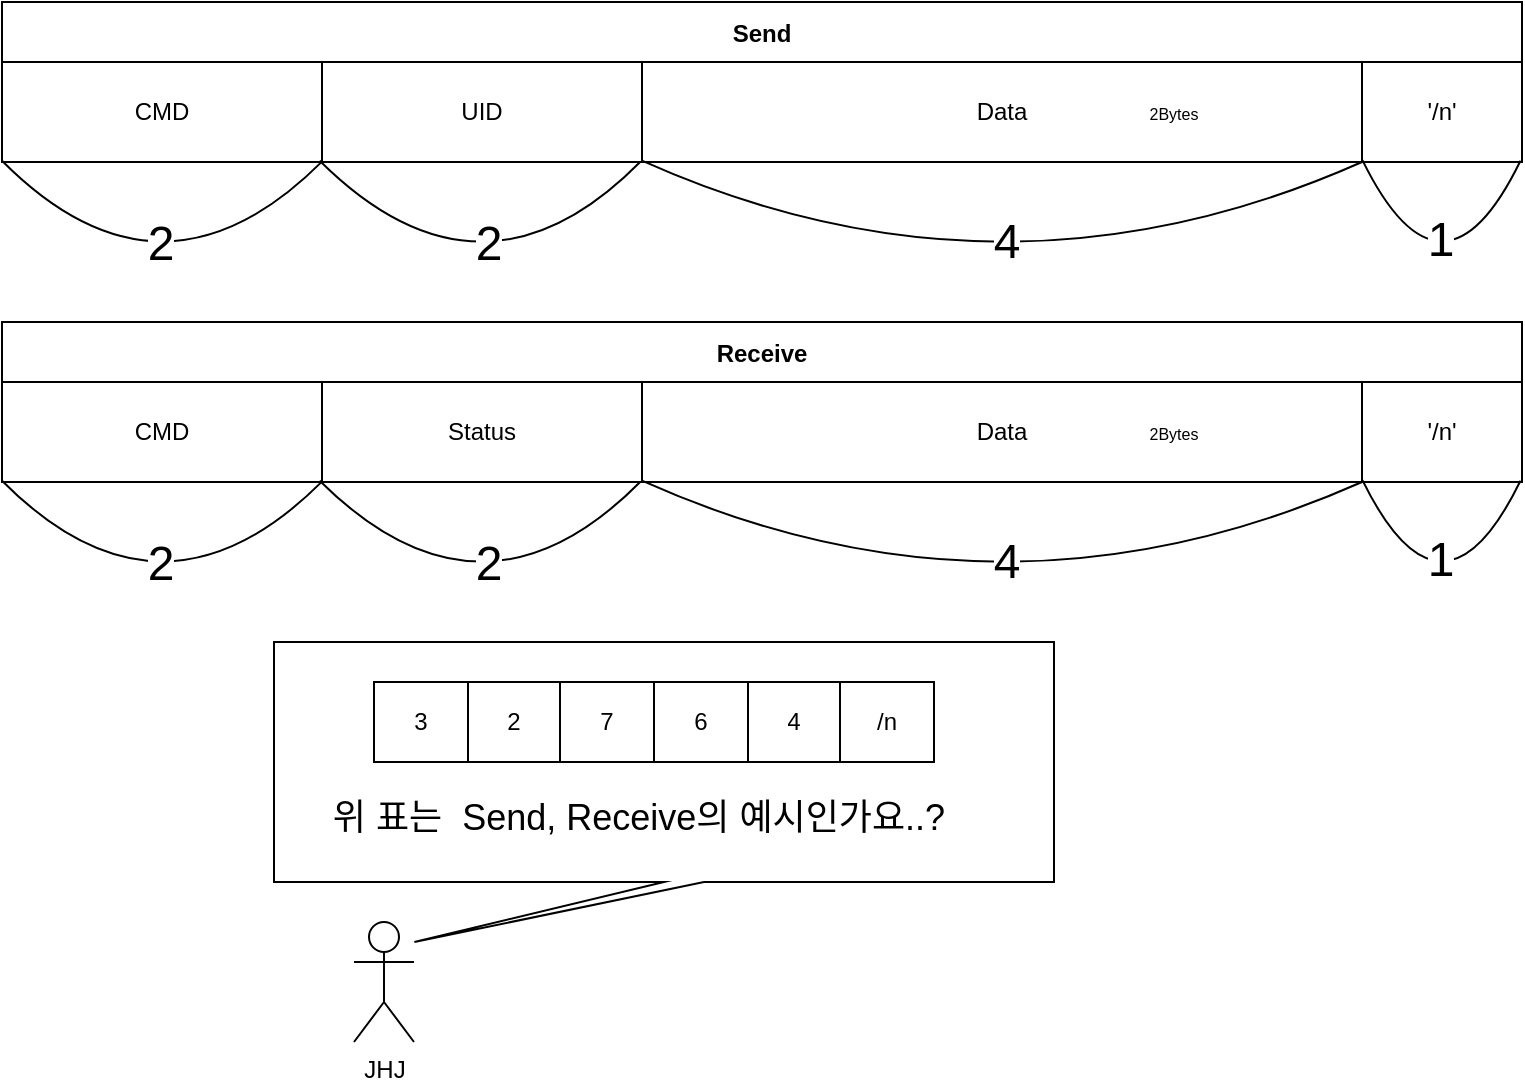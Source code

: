 <mxfile version="24.2.5" type="github">
  <diagram name="Page-1" id="c30xG0MomiJ2FhsdvwjQ">
    <mxGraphModel dx="879" dy="554" grid="1" gridSize="10" guides="1" tooltips="1" connect="1" arrows="1" fold="1" page="1" pageScale="1" pageWidth="827" pageHeight="1169" math="0" shadow="0">
      <root>
        <mxCell id="0" />
        <mxCell id="1" parent="0" />
        <mxCell id="0k-9jJ-6tV__cXoMJIVG-8" value="Send" style="shape=table;startSize=30;container=1;collapsible=0;childLayout=tableLayout;fontStyle=1" vertex="1" parent="1">
          <mxGeometry x="34" y="40" width="760" height="80" as="geometry" />
        </mxCell>
        <mxCell id="0k-9jJ-6tV__cXoMJIVG-9" value="" style="shape=tableRow;horizontal=0;startSize=0;swimlaneHead=0;swimlaneBody=0;strokeColor=inherit;top=0;left=0;bottom=0;right=0;collapsible=0;dropTarget=0;fillColor=none;points=[[0,0.5],[1,0.5]];portConstraint=eastwest;" vertex="1" parent="0k-9jJ-6tV__cXoMJIVG-8">
          <mxGeometry y="30" width="760" height="50" as="geometry" />
        </mxCell>
        <mxCell id="0k-9jJ-6tV__cXoMJIVG-10" value="CMD" style="shape=partialRectangle;html=1;whiteSpace=wrap;connectable=0;strokeColor=inherit;overflow=hidden;fillColor=none;top=0;left=0;bottom=0;right=0;pointerEvents=1;" vertex="1" parent="0k-9jJ-6tV__cXoMJIVG-9">
          <mxGeometry width="160" height="50" as="geometry">
            <mxRectangle width="160" height="50" as="alternateBounds" />
          </mxGeometry>
        </mxCell>
        <mxCell id="0k-9jJ-6tV__cXoMJIVG-11" value="UID" style="shape=partialRectangle;html=1;whiteSpace=wrap;connectable=0;strokeColor=inherit;overflow=hidden;fillColor=none;top=0;left=0;bottom=0;right=0;pointerEvents=1;" vertex="1" parent="0k-9jJ-6tV__cXoMJIVG-9">
          <mxGeometry x="160" width="160" height="50" as="geometry">
            <mxRectangle width="160" height="50" as="alternateBounds" />
          </mxGeometry>
        </mxCell>
        <mxCell id="0k-9jJ-6tV__cXoMJIVG-12" value="Data" style="shape=partialRectangle;html=1;whiteSpace=wrap;connectable=0;strokeColor=inherit;overflow=hidden;fillColor=none;top=0;left=0;bottom=0;right=0;pointerEvents=1;" vertex="1" parent="0k-9jJ-6tV__cXoMJIVG-9">
          <mxGeometry x="320" width="360" height="50" as="geometry">
            <mxRectangle width="360" height="50" as="alternateBounds" />
          </mxGeometry>
        </mxCell>
        <mxCell id="0k-9jJ-6tV__cXoMJIVG-13" value="&#39;/n&#39;" style="shape=partialRectangle;html=1;whiteSpace=wrap;connectable=0;strokeColor=inherit;overflow=hidden;fillColor=none;top=0;left=0;bottom=0;right=0;pointerEvents=1;" vertex="1" parent="0k-9jJ-6tV__cXoMJIVG-9">
          <mxGeometry x="680" width="80" height="50" as="geometry">
            <mxRectangle width="80" height="50" as="alternateBounds" />
          </mxGeometry>
        </mxCell>
        <mxCell id="0k-9jJ-6tV__cXoMJIVG-14" value="" style="endArrow=none;html=1;rounded=0;exitX=0;exitY=0.987;exitDx=0;exitDy=0;exitPerimeter=0;entryX=0.211;entryY=0.989;entryDx=0;entryDy=0;entryPerimeter=0;elbow=vertical;curved=1;" edge="1" parent="0k-9jJ-6tV__cXoMJIVG-8" source="0k-9jJ-6tV__cXoMJIVG-9" target="0k-9jJ-6tV__cXoMJIVG-9">
          <mxGeometry width="50" height="50" relative="1" as="geometry">
            <mxPoint x="350" y="150" as="sourcePoint" />
            <mxPoint x="400" y="100" as="targetPoint" />
            <Array as="points">
              <mxPoint x="80" y="160" />
            </Array>
          </mxGeometry>
        </mxCell>
        <mxCell id="0k-9jJ-6tV__cXoMJIVG-15" value="&lt;font style=&quot;font-size: 24px;&quot;&gt;2&lt;/font&gt;" style="edgeLabel;html=1;align=center;verticalAlign=middle;resizable=0;points=[];" vertex="1" connectable="0" parent="0k-9jJ-6tV__cXoMJIVG-14">
          <mxGeometry x="-0.279" y="24" relative="1" as="geometry">
            <mxPoint x="4" as="offset" />
          </mxGeometry>
        </mxCell>
        <mxCell id="0k-9jJ-6tV__cXoMJIVG-16" value="" style="endArrow=none;html=1;rounded=0;exitX=0.209;exitY=0.987;exitDx=0;exitDy=0;exitPerimeter=0;entryX=0.42;entryY=0.997;entryDx=0;entryDy=0;entryPerimeter=0;curved=1;" edge="1" parent="0k-9jJ-6tV__cXoMJIVG-8" source="0k-9jJ-6tV__cXoMJIVG-9" target="0k-9jJ-6tV__cXoMJIVG-9">
          <mxGeometry width="50" height="50" relative="1" as="geometry">
            <mxPoint x="360" y="70" as="sourcePoint" />
            <mxPoint x="410" y="20" as="targetPoint" />
            <Array as="points">
              <mxPoint x="240" y="160" />
            </Array>
          </mxGeometry>
        </mxCell>
        <mxCell id="0k-9jJ-6tV__cXoMJIVG-17" value="&lt;font style=&quot;font-size: 24px;&quot;&gt;2&lt;/font&gt;" style="edgeLabel;html=1;align=center;verticalAlign=middle;resizable=0;points=[];" vertex="1" connectable="0" parent="0k-9jJ-6tV__cXoMJIVG-16">
          <mxGeometry x="0.267" y="26" relative="1" as="geometry">
            <mxPoint as="offset" />
          </mxGeometry>
        </mxCell>
        <mxCell id="0k-9jJ-6tV__cXoMJIVG-18" value="" style="endArrow=none;html=1;rounded=0;exitX=0.421;exitY=0.987;exitDx=0;exitDy=0;exitPerimeter=0;curved=1;" edge="1" parent="0k-9jJ-6tV__cXoMJIVG-8" source="0k-9jJ-6tV__cXoMJIVG-9">
          <mxGeometry width="50" height="50" relative="1" as="geometry">
            <mxPoint x="490" y="70" as="sourcePoint" />
            <mxPoint x="680" y="80" as="targetPoint" />
            <Array as="points">
              <mxPoint x="500" y="160" />
            </Array>
          </mxGeometry>
        </mxCell>
        <mxCell id="0k-9jJ-6tV__cXoMJIVG-19" value="&lt;font style=&quot;font-size: 24px;&quot;&gt;4&lt;/font&gt;" style="edgeLabel;html=1;align=center;verticalAlign=middle;resizable=0;points=[];" vertex="1" connectable="0" parent="0k-9jJ-6tV__cXoMJIVG-18">
          <mxGeometry x="0.096" y="37" relative="1" as="geometry">
            <mxPoint y="1" as="offset" />
          </mxGeometry>
        </mxCell>
        <mxCell id="0k-9jJ-6tV__cXoMJIVG-20" value="" style="endArrow=none;html=1;rounded=0;exitX=0.895;exitY=0.981;exitDx=0;exitDy=0;exitPerimeter=0;entryX=0.999;entryY=0.987;entryDx=0;entryDy=0;entryPerimeter=0;curved=1;" edge="1" parent="0k-9jJ-6tV__cXoMJIVG-8" source="0k-9jJ-6tV__cXoMJIVG-9" target="0k-9jJ-6tV__cXoMJIVG-9">
          <mxGeometry width="50" height="50" relative="1" as="geometry">
            <mxPoint x="490" y="60" as="sourcePoint" />
            <mxPoint x="540" y="10" as="targetPoint" />
            <Array as="points">
              <mxPoint x="720" y="160" />
            </Array>
          </mxGeometry>
        </mxCell>
        <mxCell id="0k-9jJ-6tV__cXoMJIVG-21" value="&lt;font style=&quot;font-size: 24px;&quot;&gt;1&lt;/font&gt;" style="edgeLabel;html=1;align=center;verticalAlign=middle;resizable=0;points=[];" vertex="1" connectable="0" parent="0k-9jJ-6tV__cXoMJIVG-20">
          <mxGeometry x="-0.412" y="17" relative="1" as="geometry">
            <mxPoint as="offset" />
          </mxGeometry>
        </mxCell>
        <mxCell id="0k-9jJ-6tV__cXoMJIVG-22" value="Receive" style="shape=table;startSize=30;container=1;collapsible=0;childLayout=tableLayout;fontStyle=1" vertex="1" parent="1">
          <mxGeometry x="34" y="200" width="760" height="80" as="geometry" />
        </mxCell>
        <mxCell id="0k-9jJ-6tV__cXoMJIVG-23" value="" style="shape=tableRow;horizontal=0;startSize=0;swimlaneHead=0;swimlaneBody=0;strokeColor=inherit;top=0;left=0;bottom=0;right=0;collapsible=0;dropTarget=0;fillColor=none;points=[[0,0.5],[1,0.5]];portConstraint=eastwest;" vertex="1" parent="0k-9jJ-6tV__cXoMJIVG-22">
          <mxGeometry y="30" width="760" height="50" as="geometry" />
        </mxCell>
        <mxCell id="0k-9jJ-6tV__cXoMJIVG-24" value="CMD" style="shape=partialRectangle;html=1;whiteSpace=wrap;connectable=0;strokeColor=inherit;overflow=hidden;fillColor=none;top=0;left=0;bottom=0;right=0;pointerEvents=1;" vertex="1" parent="0k-9jJ-6tV__cXoMJIVG-23">
          <mxGeometry width="160" height="50" as="geometry">
            <mxRectangle width="160" height="50" as="alternateBounds" />
          </mxGeometry>
        </mxCell>
        <mxCell id="0k-9jJ-6tV__cXoMJIVG-25" value="Status" style="shape=partialRectangle;html=1;whiteSpace=wrap;connectable=0;strokeColor=inherit;overflow=hidden;fillColor=none;top=0;left=0;bottom=0;right=0;pointerEvents=1;" vertex="1" parent="0k-9jJ-6tV__cXoMJIVG-23">
          <mxGeometry x="160" width="160" height="50" as="geometry">
            <mxRectangle width="160" height="50" as="alternateBounds" />
          </mxGeometry>
        </mxCell>
        <mxCell id="0k-9jJ-6tV__cXoMJIVG-26" value="Data" style="shape=partialRectangle;html=1;whiteSpace=wrap;connectable=0;strokeColor=inherit;overflow=hidden;fillColor=none;top=0;left=0;bottom=0;right=0;pointerEvents=1;" vertex="1" parent="0k-9jJ-6tV__cXoMJIVG-23">
          <mxGeometry x="320" width="360" height="50" as="geometry">
            <mxRectangle width="360" height="50" as="alternateBounds" />
          </mxGeometry>
        </mxCell>
        <mxCell id="0k-9jJ-6tV__cXoMJIVG-27" value="&#39;/n&#39;" style="shape=partialRectangle;html=1;whiteSpace=wrap;connectable=0;strokeColor=inherit;overflow=hidden;fillColor=none;top=0;left=0;bottom=0;right=0;pointerEvents=1;" vertex="1" parent="0k-9jJ-6tV__cXoMJIVG-23">
          <mxGeometry x="680" width="80" height="50" as="geometry">
            <mxRectangle width="80" height="50" as="alternateBounds" />
          </mxGeometry>
        </mxCell>
        <mxCell id="0k-9jJ-6tV__cXoMJIVG-28" value="" style="endArrow=none;html=1;rounded=0;exitX=0;exitY=0.987;exitDx=0;exitDy=0;exitPerimeter=0;entryX=0.211;entryY=0.989;entryDx=0;entryDy=0;entryPerimeter=0;elbow=vertical;curved=1;" edge="1" parent="0k-9jJ-6tV__cXoMJIVG-22" source="0k-9jJ-6tV__cXoMJIVG-23" target="0k-9jJ-6tV__cXoMJIVG-23">
          <mxGeometry width="50" height="50" relative="1" as="geometry">
            <mxPoint x="350" y="150" as="sourcePoint" />
            <mxPoint x="400" y="100" as="targetPoint" />
            <Array as="points">
              <mxPoint x="80" y="160" />
            </Array>
          </mxGeometry>
        </mxCell>
        <mxCell id="0k-9jJ-6tV__cXoMJIVG-29" value="&lt;font style=&quot;font-size: 24px;&quot;&gt;2&lt;/font&gt;" style="edgeLabel;html=1;align=center;verticalAlign=middle;resizable=0;points=[];" vertex="1" connectable="0" parent="0k-9jJ-6tV__cXoMJIVG-28">
          <mxGeometry x="-0.279" y="24" relative="1" as="geometry">
            <mxPoint x="4" as="offset" />
          </mxGeometry>
        </mxCell>
        <mxCell id="0k-9jJ-6tV__cXoMJIVG-30" value="" style="endArrow=none;html=1;rounded=0;exitX=0.209;exitY=0.987;exitDx=0;exitDy=0;exitPerimeter=0;entryX=0.42;entryY=0.997;entryDx=0;entryDy=0;entryPerimeter=0;curved=1;" edge="1" parent="0k-9jJ-6tV__cXoMJIVG-22" source="0k-9jJ-6tV__cXoMJIVG-23" target="0k-9jJ-6tV__cXoMJIVG-23">
          <mxGeometry width="50" height="50" relative="1" as="geometry">
            <mxPoint x="360" y="70" as="sourcePoint" />
            <mxPoint x="410" y="20" as="targetPoint" />
            <Array as="points">
              <mxPoint x="240" y="160" />
            </Array>
          </mxGeometry>
        </mxCell>
        <mxCell id="0k-9jJ-6tV__cXoMJIVG-31" value="&lt;font style=&quot;font-size: 24px;&quot;&gt;2&lt;/font&gt;" style="edgeLabel;html=1;align=center;verticalAlign=middle;resizable=0;points=[];" vertex="1" connectable="0" parent="0k-9jJ-6tV__cXoMJIVG-30">
          <mxGeometry x="0.267" y="26" relative="1" as="geometry">
            <mxPoint as="offset" />
          </mxGeometry>
        </mxCell>
        <mxCell id="0k-9jJ-6tV__cXoMJIVG-32" value="" style="endArrow=none;html=1;rounded=0;exitX=0.421;exitY=0.987;exitDx=0;exitDy=0;exitPerimeter=0;curved=1;" edge="1" parent="0k-9jJ-6tV__cXoMJIVG-22" source="0k-9jJ-6tV__cXoMJIVG-23">
          <mxGeometry width="50" height="50" relative="1" as="geometry">
            <mxPoint x="490" y="70" as="sourcePoint" />
            <mxPoint x="680" y="80" as="targetPoint" />
            <Array as="points">
              <mxPoint x="500" y="160" />
            </Array>
          </mxGeometry>
        </mxCell>
        <mxCell id="0k-9jJ-6tV__cXoMJIVG-33" value="&lt;font style=&quot;font-size: 24px;&quot;&gt;4&lt;/font&gt;" style="edgeLabel;html=1;align=center;verticalAlign=middle;resizable=0;points=[];" vertex="1" connectable="0" parent="0k-9jJ-6tV__cXoMJIVG-32">
          <mxGeometry x="0.096" y="37" relative="1" as="geometry">
            <mxPoint y="1" as="offset" />
          </mxGeometry>
        </mxCell>
        <mxCell id="0k-9jJ-6tV__cXoMJIVG-34" value="" style="endArrow=none;html=1;rounded=0;exitX=0.895;exitY=0.981;exitDx=0;exitDy=0;exitPerimeter=0;entryX=0.999;entryY=0.987;entryDx=0;entryDy=0;entryPerimeter=0;curved=1;" edge="1" parent="0k-9jJ-6tV__cXoMJIVG-22" source="0k-9jJ-6tV__cXoMJIVG-23" target="0k-9jJ-6tV__cXoMJIVG-23">
          <mxGeometry width="50" height="50" relative="1" as="geometry">
            <mxPoint x="490" y="60" as="sourcePoint" />
            <mxPoint x="540" y="10" as="targetPoint" />
            <Array as="points">
              <mxPoint x="720" y="160" />
            </Array>
          </mxGeometry>
        </mxCell>
        <mxCell id="0k-9jJ-6tV__cXoMJIVG-35" value="&lt;font style=&quot;font-size: 24px;&quot;&gt;1&lt;/font&gt;" style="edgeLabel;html=1;align=center;verticalAlign=middle;resizable=0;points=[];" vertex="1" connectable="0" parent="0k-9jJ-6tV__cXoMJIVG-34">
          <mxGeometry x="-0.412" y="17" relative="1" as="geometry">
            <mxPoint as="offset" />
          </mxGeometry>
        </mxCell>
        <mxCell id="0k-9jJ-6tV__cXoMJIVG-44" value="&lt;font style=&quot;font-size: 8px;&quot;&gt;2Bytes&lt;/font&gt;" style="text;html=1;align=center;verticalAlign=middle;whiteSpace=wrap;rounded=0;" vertex="1" parent="1">
          <mxGeometry x="590" y="240" width="60" height="30" as="geometry" />
        </mxCell>
        <mxCell id="0k-9jJ-6tV__cXoMJIVG-45" value="&lt;font style=&quot;font-size: 8px;&quot;&gt;2Bytes&lt;/font&gt;" style="text;html=1;align=center;verticalAlign=middle;whiteSpace=wrap;rounded=0;" vertex="1" parent="1">
          <mxGeometry x="590" y="80" width="60" height="30" as="geometry" />
        </mxCell>
        <mxCell id="0k-9jJ-6tV__cXoMJIVG-46" value="JHJ" style="shape=umlActor;verticalLabelPosition=bottom;verticalAlign=top;html=1;outlineConnect=0;" vertex="1" parent="1">
          <mxGeometry x="210" y="500" width="30" height="60" as="geometry" />
        </mxCell>
        <mxCell id="0k-9jJ-6tV__cXoMJIVG-47" value="&lt;div&gt;&lt;br&gt;&lt;/div&gt;&lt;div&gt;&lt;br&gt;&lt;/div&gt;&lt;div&gt;&lt;br&gt;&lt;/div&gt;&lt;div&gt;&lt;br&gt;&lt;/div&gt;&lt;div&gt;&lt;font style=&quot;font-size: 18px;&quot;&gt;위 표는&amp;nbsp; Send, Receive의 예시인가요..?&amp;nbsp; &amp;nbsp; &amp;nbsp;&lt;/font&gt;&lt;/div&gt;" style="shape=callout;whiteSpace=wrap;html=1;perimeter=calloutPerimeter;position2=0.18;" vertex="1" parent="1">
          <mxGeometry x="170" y="360" width="390" height="150" as="geometry" />
        </mxCell>
        <mxCell id="0k-9jJ-6tV__cXoMJIVG-36" value="" style="shape=table;startSize=0;container=1;collapsible=0;childLayout=tableLayout;" vertex="1" parent="1">
          <mxGeometry x="220" y="380" width="280" height="40" as="geometry" />
        </mxCell>
        <mxCell id="0k-9jJ-6tV__cXoMJIVG-37" value="" style="shape=tableRow;horizontal=0;startSize=0;swimlaneHead=0;swimlaneBody=0;strokeColor=inherit;top=0;left=0;bottom=0;right=0;collapsible=0;dropTarget=0;fillColor=none;points=[[0,0.5],[1,0.5]];portConstraint=eastwest;" vertex="1" parent="0k-9jJ-6tV__cXoMJIVG-36">
          <mxGeometry width="280" height="40" as="geometry" />
        </mxCell>
        <mxCell id="0k-9jJ-6tV__cXoMJIVG-38" value="3" style="shape=partialRectangle;html=1;whiteSpace=wrap;connectable=0;strokeColor=inherit;overflow=hidden;fillColor=none;top=0;left=0;bottom=0;right=0;pointerEvents=1;" vertex="1" parent="0k-9jJ-6tV__cXoMJIVG-37">
          <mxGeometry width="47" height="40" as="geometry">
            <mxRectangle width="47" height="40" as="alternateBounds" />
          </mxGeometry>
        </mxCell>
        <mxCell id="0k-9jJ-6tV__cXoMJIVG-39" value="2" style="shape=partialRectangle;html=1;whiteSpace=wrap;connectable=0;strokeColor=inherit;overflow=hidden;fillColor=none;top=0;left=0;bottom=0;right=0;pointerEvents=1;" vertex="1" parent="0k-9jJ-6tV__cXoMJIVG-37">
          <mxGeometry x="47" width="46" height="40" as="geometry">
            <mxRectangle width="46" height="40" as="alternateBounds" />
          </mxGeometry>
        </mxCell>
        <mxCell id="0k-9jJ-6tV__cXoMJIVG-40" value="7" style="shape=partialRectangle;html=1;whiteSpace=wrap;connectable=0;strokeColor=inherit;overflow=hidden;fillColor=none;top=0;left=0;bottom=0;right=0;pointerEvents=1;" vertex="1" parent="0k-9jJ-6tV__cXoMJIVG-37">
          <mxGeometry x="93" width="47" height="40" as="geometry">
            <mxRectangle width="47" height="40" as="alternateBounds" />
          </mxGeometry>
        </mxCell>
        <mxCell id="0k-9jJ-6tV__cXoMJIVG-41" value="6" style="shape=partialRectangle;html=1;whiteSpace=wrap;connectable=0;strokeColor=inherit;overflow=hidden;fillColor=none;top=0;left=0;bottom=0;right=0;pointerEvents=1;" vertex="1" parent="0k-9jJ-6tV__cXoMJIVG-37">
          <mxGeometry x="140" width="47" height="40" as="geometry">
            <mxRectangle width="47" height="40" as="alternateBounds" />
          </mxGeometry>
        </mxCell>
        <mxCell id="0k-9jJ-6tV__cXoMJIVG-42" value="4" style="shape=partialRectangle;html=1;whiteSpace=wrap;connectable=0;strokeColor=inherit;overflow=hidden;fillColor=none;top=0;left=0;bottom=0;right=0;pointerEvents=1;" vertex="1" parent="0k-9jJ-6tV__cXoMJIVG-37">
          <mxGeometry x="187" width="46" height="40" as="geometry">
            <mxRectangle width="46" height="40" as="alternateBounds" />
          </mxGeometry>
        </mxCell>
        <mxCell id="0k-9jJ-6tV__cXoMJIVG-43" value="/n" style="shape=partialRectangle;html=1;whiteSpace=wrap;connectable=0;strokeColor=inherit;overflow=hidden;fillColor=none;top=0;left=0;bottom=0;right=0;pointerEvents=1;" vertex="1" parent="0k-9jJ-6tV__cXoMJIVG-37">
          <mxGeometry x="233" width="47" height="40" as="geometry">
            <mxRectangle width="47" height="40" as="alternateBounds" />
          </mxGeometry>
        </mxCell>
      </root>
    </mxGraphModel>
  </diagram>
</mxfile>
